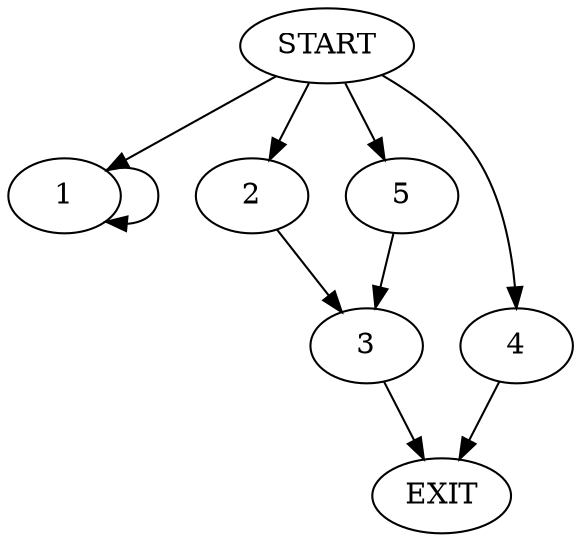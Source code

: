 digraph {
0 [label="START"]
6 [label="EXIT"]
0 -> 1
1 -> 1
0 -> 2
2 -> 3
3 -> 6
0 -> 4
4 -> 6
0 -> 5
5 -> 3
}
